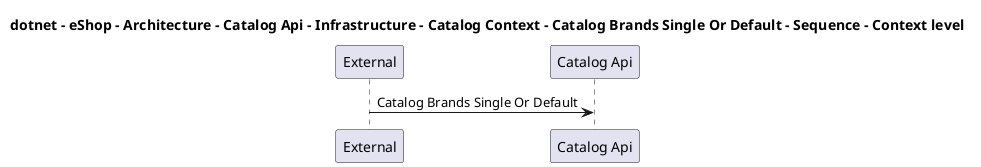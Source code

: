 @startuml

title dotnet - eShop - Architecture - Catalog Api - Infrastructure - Catalog Context - Catalog Brands Single Or Default - Sequence - Context level

participant "External" as C4InterFlow.SoftwareSystems.ExternalSystem
participant "Catalog Api" as dotnet.eShop.Architecture.SoftwareSystems.CatalogApi

C4InterFlow.SoftwareSystems.ExternalSystem -> dotnet.eShop.Architecture.SoftwareSystems.CatalogApi : Catalog Brands Single Or Default


@enduml
